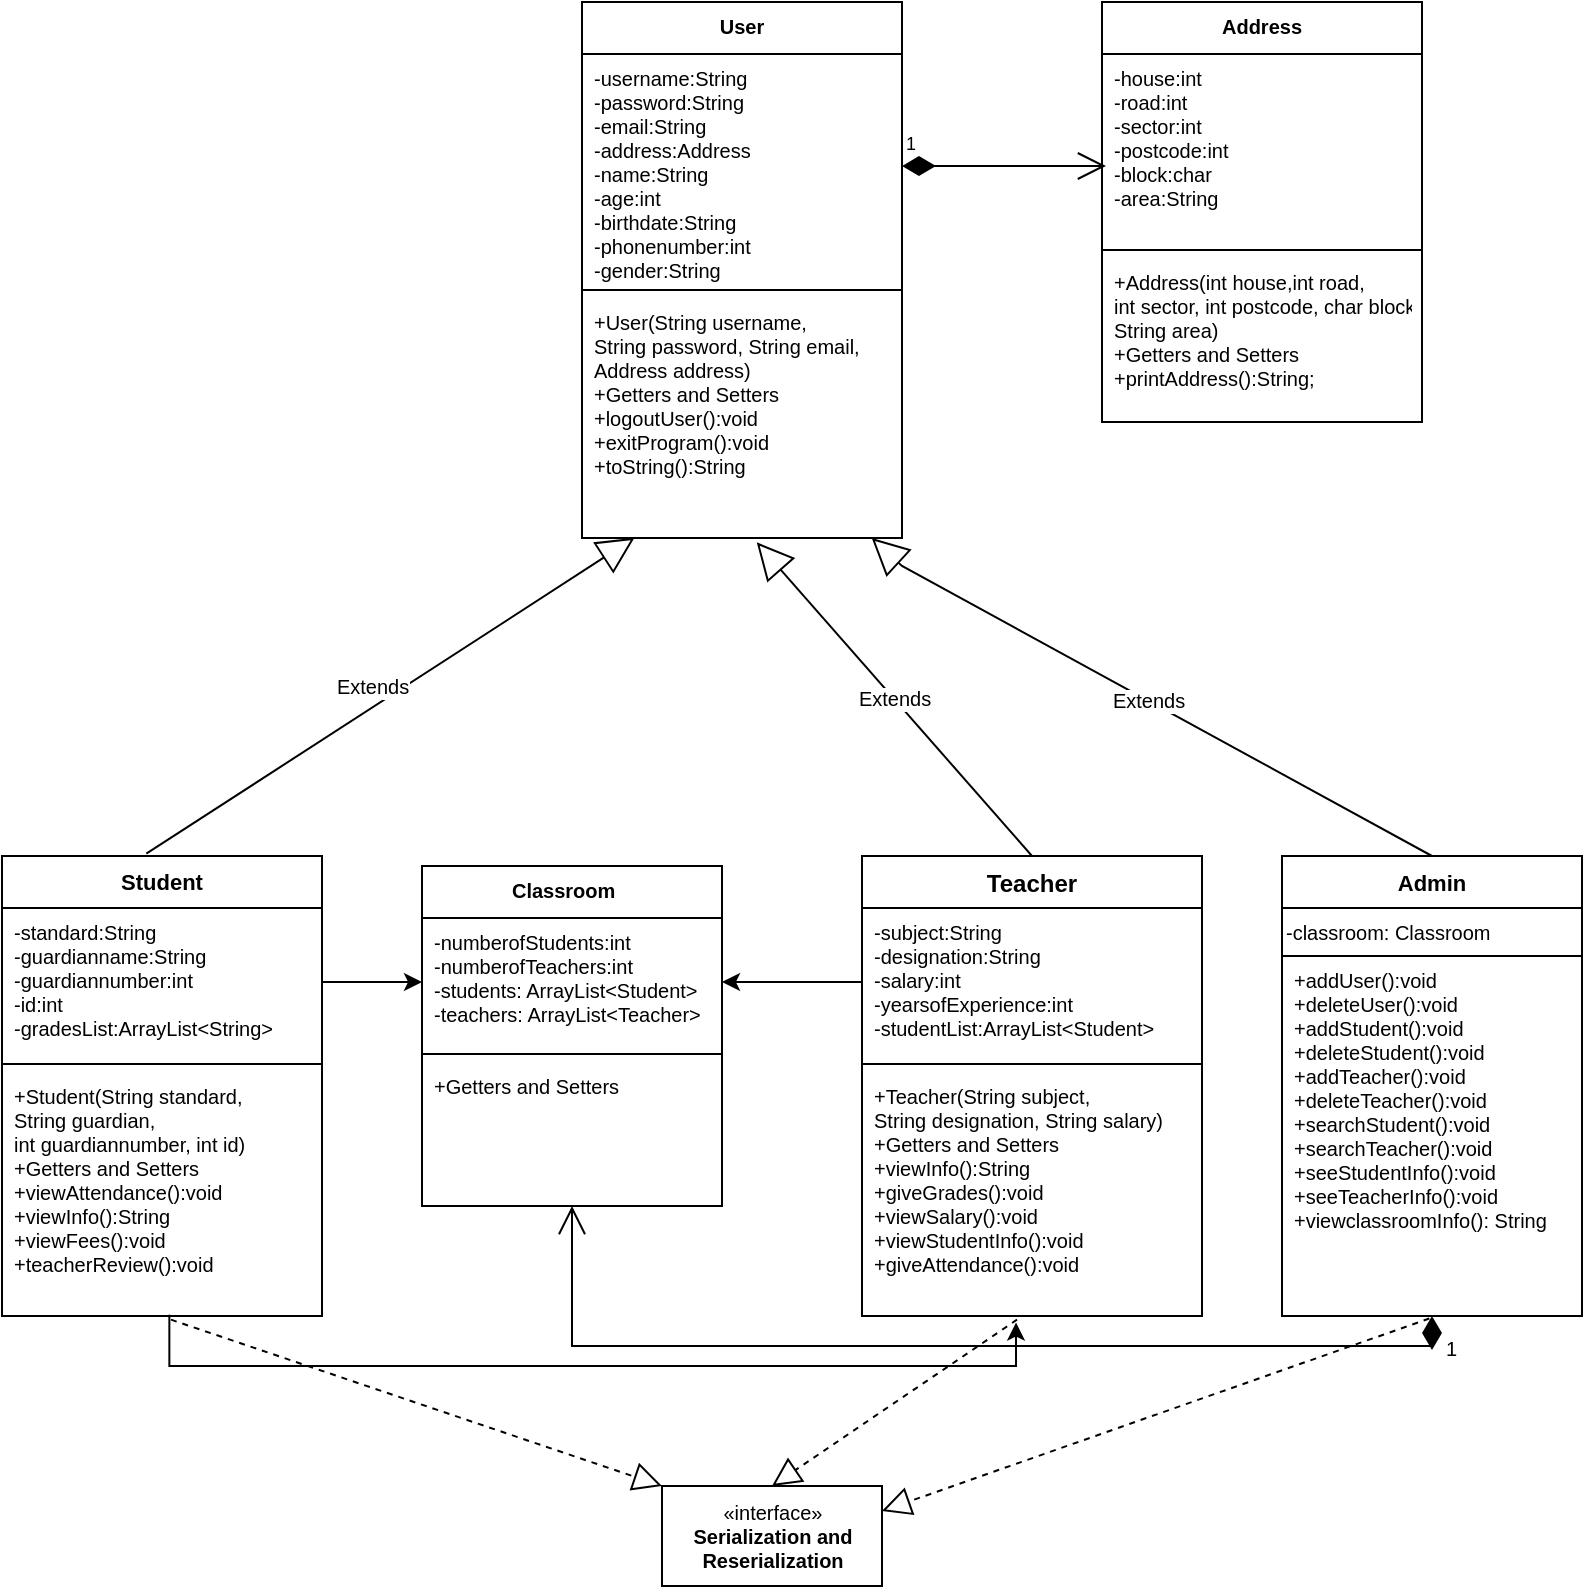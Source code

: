 <mxfile version="20.2.3" type="device"><diagram id="C5RBs43oDa-KdzZeNtuy" name="Page-1"><mxGraphModel dx="1225" dy="609" grid="1" gridSize="10" guides="1" tooltips="1" connect="1" arrows="1" fold="1" page="1" pageScale="1" pageWidth="827" pageHeight="1169" math="0" shadow="0"><root><mxCell id="WIyWlLk6GJQsqaUBKTNV-0"/><mxCell id="WIyWlLk6GJQsqaUBKTNV-1" parent="WIyWlLk6GJQsqaUBKTNV-0"/><mxCell id="zkfFHV4jXpPFQw0GAbJ--0" value="User" style="swimlane;fontStyle=1;align=center;verticalAlign=top;childLayout=stackLayout;horizontal=1;startSize=26;horizontalStack=0;resizeParent=1;resizeLast=0;collapsible=1;marginBottom=0;rounded=0;shadow=0;strokeWidth=1;fontSize=10;" parent="WIyWlLk6GJQsqaUBKTNV-1" vertex="1"><mxGeometry x="310" y="28" width="160" height="268" as="geometry"><mxRectangle x="230" y="140" width="160" height="26" as="alternateBounds"/></mxGeometry></mxCell><mxCell id="zkfFHV4jXpPFQw0GAbJ--1" value="-username:String&#10;-password:String&#10;-email:String&#10;-address:Address&#10;-name:String&#10;-age:int&#10;-birthdate:String&#10;-phonenumber:int&#10;-gender:String" style="text;align=left;verticalAlign=top;spacingLeft=4;spacingRight=4;overflow=hidden;rotatable=0;points=[[0,0.5],[1,0.5]];portConstraint=eastwest;fontSize=10;" parent="zkfFHV4jXpPFQw0GAbJ--0" vertex="1"><mxGeometry y="26" width="160" height="114" as="geometry"/></mxCell><mxCell id="zkfFHV4jXpPFQw0GAbJ--4" value="" style="line;html=1;strokeWidth=1;align=left;verticalAlign=middle;spacingTop=-1;spacingLeft=3;spacingRight=3;rotatable=0;labelPosition=right;points=[];portConstraint=eastwest;fontSize=10;" parent="zkfFHV4jXpPFQw0GAbJ--0" vertex="1"><mxGeometry y="140" width="160" height="8" as="geometry"/></mxCell><mxCell id="zkfFHV4jXpPFQw0GAbJ--5" value="+User(String username,&#10;String password, String email, &#10;Address address)&#10;+Getters and Setters&#10;+logoutUser():void&#10;+exitProgram():void&#10;+toString():String&#10;&#10;" style="text;align=left;verticalAlign=top;spacingLeft=4;spacingRight=4;overflow=hidden;rotatable=0;points=[[0,0.5],[1,0.5]];portConstraint=eastwest;fontSize=10;" parent="zkfFHV4jXpPFQw0GAbJ--0" vertex="1"><mxGeometry y="148" width="160" height="120" as="geometry"/></mxCell><mxCell id="zkfFHV4jXpPFQw0GAbJ--17" value="Address" style="swimlane;fontStyle=1;align=center;verticalAlign=top;childLayout=stackLayout;horizontal=1;startSize=26;horizontalStack=0;resizeParent=1;resizeLast=0;collapsible=1;marginBottom=0;rounded=0;shadow=0;strokeWidth=1;fontSize=10;" parent="WIyWlLk6GJQsqaUBKTNV-1" vertex="1"><mxGeometry x="570" y="28" width="160" height="210" as="geometry"><mxRectangle x="550" y="140" width="160" height="26" as="alternateBounds"/></mxGeometry></mxCell><mxCell id="zkfFHV4jXpPFQw0GAbJ--18" value="-house:int&#10;-road:int&#10;-sector:int&#10;-postcode:int&#10;-block:char&#10;-area:String&#10;" style="text;align=left;verticalAlign=top;spacingLeft=4;spacingRight=4;overflow=hidden;rotatable=0;points=[[0,0.5],[1,0.5]];portConstraint=eastwest;fontSize=10;" parent="zkfFHV4jXpPFQw0GAbJ--17" vertex="1"><mxGeometry y="26" width="160" height="94" as="geometry"/></mxCell><mxCell id="zkfFHV4jXpPFQw0GAbJ--23" value="" style="line;html=1;strokeWidth=1;align=left;verticalAlign=middle;spacingTop=-1;spacingLeft=3;spacingRight=3;rotatable=0;labelPosition=right;points=[];portConstraint=eastwest;fontSize=10;" parent="zkfFHV4jXpPFQw0GAbJ--17" vertex="1"><mxGeometry y="120" width="160" height="8" as="geometry"/></mxCell><mxCell id="zkfFHV4jXpPFQw0GAbJ--24" value="+Address(int house,int road, &#10;int sector, int postcode, char block,&#10;String area)&#10;+Getters and Setters&#10;+printAddress():String;" style="text;align=left;verticalAlign=top;spacingLeft=4;spacingRight=4;overflow=hidden;rotatable=0;points=[[0,0.5],[1,0.5]];portConstraint=eastwest;fontSize=10;" parent="zkfFHV4jXpPFQw0GAbJ--17" vertex="1"><mxGeometry y="128" width="160" height="82" as="geometry"/></mxCell><mxCell id="rIiee3ONesO9wszrKSv0-25" value="Student" style="swimlane;fontStyle=1;align=center;verticalAlign=top;childLayout=stackLayout;horizontal=1;startSize=26;horizontalStack=0;resizeParent=1;resizeParentMax=0;resizeLast=0;collapsible=1;marginBottom=0;fontSize=11;" parent="WIyWlLk6GJQsqaUBKTNV-1" vertex="1"><mxGeometry x="20" y="455" width="160" height="230" as="geometry"/></mxCell><mxCell id="rIiee3ONesO9wszrKSv0-26" value="-standard:String&#10;-guardianname:String&#10;-guardiannumber:int&#10;-id:int&#10;-gradesList:ArrayList&lt;String&gt;&#10;&#10;&#10;&#10;" style="text;strokeColor=none;fillColor=none;align=left;verticalAlign=top;spacingLeft=4;spacingRight=4;overflow=hidden;rotatable=0;points=[[0,0.5],[1,0.5]];portConstraint=eastwest;fontSize=10;" parent="rIiee3ONesO9wszrKSv0-25" vertex="1"><mxGeometry y="26" width="160" height="74" as="geometry"/></mxCell><mxCell id="rIiee3ONesO9wszrKSv0-27" value="" style="line;strokeWidth=1;fillColor=none;align=left;verticalAlign=middle;spacingTop=-1;spacingLeft=3;spacingRight=3;rotatable=0;labelPosition=right;points=[];portConstraint=eastwest;fontSize=10;" parent="rIiee3ONesO9wszrKSv0-25" vertex="1"><mxGeometry y="100" width="160" height="8" as="geometry"/></mxCell><mxCell id="rIiee3ONesO9wszrKSv0-28" value="+Student(String standard,&#10;String guardian,&#10;int guardiannumber, int id)&#10;+Getters and Setters&#10;+viewAttendance():void&#10;+viewInfo():String&#10;+viewFees():void&#10;+teacherReview():void&#10;&#10;&#10;" style="text;strokeColor=none;fillColor=none;align=left;verticalAlign=top;spacingLeft=4;spacingRight=4;overflow=hidden;rotatable=0;points=[[0,0.5],[1,0.5]];portConstraint=eastwest;fontSize=10;" parent="rIiee3ONesO9wszrKSv0-25" vertex="1"><mxGeometry y="108" width="160" height="122" as="geometry"/></mxCell><mxCell id="rIiee3ONesO9wszrKSv0-29" value="Teacher" style="swimlane;fontStyle=1;align=center;verticalAlign=top;childLayout=stackLayout;horizontal=1;startSize=26;horizontalStack=0;resizeParent=1;resizeParentMax=0;resizeLast=0;collapsible=1;marginBottom=0;fontSize=12;" parent="WIyWlLk6GJQsqaUBKTNV-1" vertex="1"><mxGeometry x="450" y="455" width="170" height="230" as="geometry"/></mxCell><mxCell id="rIiee3ONesO9wszrKSv0-30" value="-subject:String&#10;-designation:String&#10;-salary:int&#10;-yearsofExperience:int&#10;-studentList:ArrayList&lt;Student&gt;&#10;&#10;&#10;" style="text;strokeColor=none;fillColor=none;align=left;verticalAlign=top;spacingLeft=4;spacingRight=4;overflow=hidden;rotatable=0;points=[[0,0.5],[1,0.5]];portConstraint=eastwest;fontSize=10;" parent="rIiee3ONesO9wszrKSv0-29" vertex="1"><mxGeometry y="26" width="170" height="74" as="geometry"/></mxCell><mxCell id="rIiee3ONesO9wszrKSv0-31" value="" style="line;strokeWidth=1;fillColor=none;align=left;verticalAlign=middle;spacingTop=-1;spacingLeft=3;spacingRight=3;rotatable=0;labelPosition=right;points=[];portConstraint=eastwest;fontSize=10;" parent="rIiee3ONesO9wszrKSv0-29" vertex="1"><mxGeometry y="100" width="170" height="8" as="geometry"/></mxCell><mxCell id="rIiee3ONesO9wszrKSv0-32" value="+Teacher(String subject, &#10;String designation, String salary)&#10;+Getters and Setters&#10;+viewInfo():String&#10;+giveGrades():void&#10;+viewSalary():void&#10;+viewStudentInfo():void&#10;+giveAttendance():void&#10;&#10;" style="text;strokeColor=none;fillColor=none;align=left;verticalAlign=top;spacingLeft=4;spacingRight=4;overflow=hidden;rotatable=0;points=[[0,0.5],[1,0.5]];portConstraint=eastwest;fontSize=10;" parent="rIiee3ONesO9wszrKSv0-29" vertex="1"><mxGeometry y="108" width="170" height="122" as="geometry"/></mxCell><mxCell id="5aya1wIUuIiNgLW5MF35-1" value="&lt;font style=&quot;font-size: 10px;&quot;&gt;Extends&lt;/font&gt;" style="endArrow=block;endSize=16;endFill=0;html=1;rounded=0;fontSize=7;exitX=0.451;exitY=-0.005;exitDx=0;exitDy=0;exitPerimeter=0;entryX=0.164;entryY=0.999;entryDx=0;entryDy=0;entryPerimeter=0;" parent="WIyWlLk6GJQsqaUBKTNV-1" source="rIiee3ONesO9wszrKSv0-25" target="zkfFHV4jXpPFQw0GAbJ--5" edge="1"><mxGeometry x="-0.032" y="9" width="160" relative="1" as="geometry"><mxPoint x="100" y="270" as="sourcePoint"/><mxPoint x="280" y="300" as="targetPoint"/><mxPoint as="offset"/><Array as="points"/></mxGeometry></mxCell><mxCell id="5aya1wIUuIiNgLW5MF35-3" value="&lt;font style=&quot;font-size: 10px;&quot;&gt;Extends&lt;/font&gt;" style="endArrow=block;endSize=16;endFill=0;html=1;rounded=0;fontSize=7;exitX=0.5;exitY=0;exitDx=0;exitDy=0;" parent="WIyWlLk6GJQsqaUBKTNV-1" source="5aya1wIUuIiNgLW5MF35-9" target="zkfFHV4jXpPFQw0GAbJ--5" edge="1"><mxGeometry width="160" relative="1" as="geometry"><mxPoint x="548.32" y="337.41" as="sourcePoint"/><mxPoint x="340" y="230" as="targetPoint"/><Array as="points"><mxPoint x="470" y="310"/></Array></mxGeometry></mxCell><mxCell id="5aya1wIUuIiNgLW5MF35-7" value="1" style="endArrow=open;html=1;endSize=12;startArrow=diamondThin;startSize=14;startFill=1;edgeStyle=orthogonalEdgeStyle;align=left;verticalAlign=bottom;rounded=0;labelBackgroundColor=none;fontSize=9;" parent="WIyWlLk6GJQsqaUBKTNV-1" edge="1"><mxGeometry x="-1" y="3" relative="1" as="geometry"><mxPoint x="470" y="110" as="sourcePoint"/><mxPoint x="572" y="110" as="targetPoint"/></mxGeometry></mxCell><mxCell id="5aya1wIUuIiNgLW5MF35-9" value="Admin" style="swimlane;fontStyle=1;childLayout=stackLayout;horizontal=1;startSize=26;fillColor=none;horizontalStack=0;resizeParent=1;resizeParentMax=0;resizeLast=0;collapsible=1;marginBottom=0;labelBackgroundColor=default;fontSize=11;" parent="WIyWlLk6GJQsqaUBKTNV-1" vertex="1"><mxGeometry x="660" y="455" width="150" height="230" as="geometry"/></mxCell><mxCell id="x0xfxbByXNXwSOElD6XB-0" value="-classroom: Classroom" style="swimlane;fontStyle=0;align=left;verticalAlign=top;childLayout=stackLayout;horizontal=1;startSize=26;horizontalStack=0;resizeParent=1;resizeParentMax=0;resizeLast=0;collapsible=1;marginBottom=0;fontSize=10;" vertex="1" parent="5aya1wIUuIiNgLW5MF35-9"><mxGeometry y="26" width="150" height="24" as="geometry"/></mxCell><mxCell id="5aya1wIUuIiNgLW5MF35-10" value="+addUser():void&#10;+deleteUser():void&#10;+addStudent():void&#10;+deleteStudent():void&#10;+addTeacher():void&#10;+deleteTeacher():void&#10;+searchStudent():void&#10;+searchTeacher():void&#10;+seeStudentInfo():void&#10;+seeTeacherInfo():void&#10;+viewclassroomInfo(): String&#10;" style="text;strokeColor=none;fillColor=none;align=left;verticalAlign=top;spacingLeft=4;spacingRight=4;overflow=hidden;rotatable=0;points=[[0,0.5],[1,0.5]];portConstraint=eastwest;labelBackgroundColor=default;fontSize=10;" parent="5aya1wIUuIiNgLW5MF35-9" vertex="1"><mxGeometry y="50" width="150" height="180" as="geometry"/></mxCell><mxCell id="W_ykfyFfDdtYFa2SwClq-4" value="Classroom   " style="swimlane;fontStyle=1;align=center;verticalAlign=top;childLayout=stackLayout;horizontal=1;startSize=26;horizontalStack=0;resizeParent=1;resizeParentMax=0;resizeLast=0;collapsible=1;marginBottom=0;fontSize=10;" parent="WIyWlLk6GJQsqaUBKTNV-1" vertex="1"><mxGeometry x="230" y="460" width="150" height="170" as="geometry"/></mxCell><mxCell id="W_ykfyFfDdtYFa2SwClq-5" value="-numberofStudents:int&#10;-numberofTeachers:int&#10;-students: ArrayList&lt;Student&gt;&#10;-teachers: ArrayList&lt;Teacher&gt;&#10;&#10;" style="text;strokeColor=none;fillColor=none;align=left;verticalAlign=top;spacingLeft=4;spacingRight=4;overflow=hidden;rotatable=0;points=[[0,0.5],[1,0.5]];portConstraint=eastwest;fontSize=10;" parent="W_ykfyFfDdtYFa2SwClq-4" vertex="1"><mxGeometry y="26" width="150" height="64" as="geometry"/></mxCell><mxCell id="W_ykfyFfDdtYFa2SwClq-6" value="" style="line;strokeWidth=1;fillColor=none;align=left;verticalAlign=middle;spacingTop=-1;spacingLeft=3;spacingRight=3;rotatable=0;labelPosition=right;points=[];portConstraint=eastwest;" parent="W_ykfyFfDdtYFa2SwClq-4" vertex="1"><mxGeometry y="90" width="150" height="8" as="geometry"/></mxCell><mxCell id="W_ykfyFfDdtYFa2SwClq-7" value="+Getters and Setters&#10;" style="text;strokeColor=none;fillColor=none;align=left;verticalAlign=top;spacingLeft=4;spacingRight=4;overflow=hidden;rotatable=0;points=[[0,0.5],[1,0.5]];portConstraint=eastwest;fontSize=10;" parent="W_ykfyFfDdtYFa2SwClq-4" vertex="1"><mxGeometry y="98" width="150" height="72" as="geometry"/></mxCell><mxCell id="ss3O9lqfCaptW5nNUHey-3" value="Extends" style="endArrow=block;endSize=16;endFill=0;html=1;rounded=0;fontSize=10;exitX=0.5;exitY=0;exitDx=0;exitDy=0;entryX=0.546;entryY=1.018;entryDx=0;entryDy=0;entryPerimeter=0;" parent="WIyWlLk6GJQsqaUBKTNV-1" source="rIiee3ONesO9wszrKSv0-29" target="zkfFHV4jXpPFQw0GAbJ--5" edge="1"><mxGeometry width="160" relative="1" as="geometry"><mxPoint x="280" y="400" as="sourcePoint"/><mxPoint x="440" y="400" as="targetPoint"/></mxGeometry></mxCell><mxCell id="ss3O9lqfCaptW5nNUHey-12" style="edgeStyle=orthogonalEdgeStyle;rounded=0;orthogonalLoop=1;jettySize=auto;html=1;exitX=1;exitY=0.5;exitDx=0;exitDy=0;entryX=0;entryY=0.5;entryDx=0;entryDy=0;fontSize=10;" parent="WIyWlLk6GJQsqaUBKTNV-1" source="rIiee3ONesO9wszrKSv0-26" target="W_ykfyFfDdtYFa2SwClq-5" edge="1"><mxGeometry relative="1" as="geometry"/></mxCell><mxCell id="ss3O9lqfCaptW5nNUHey-13" style="edgeStyle=orthogonalEdgeStyle;rounded=0;orthogonalLoop=1;jettySize=auto;html=1;exitX=0;exitY=0.5;exitDx=0;exitDy=0;entryX=1;entryY=0.5;entryDx=0;entryDy=0;fontSize=10;" parent="WIyWlLk6GJQsqaUBKTNV-1" source="rIiee3ONesO9wszrKSv0-30" target="W_ykfyFfDdtYFa2SwClq-5" edge="1"><mxGeometry relative="1" as="geometry"/></mxCell><mxCell id="ss3O9lqfCaptW5nNUHey-15" value="1" style="endArrow=open;html=1;endSize=12;startArrow=diamondThin;startSize=14;startFill=1;align=left;verticalAlign=bottom;rounded=0;fontSize=10;edgeStyle=elbowEdgeStyle;" parent="WIyWlLk6GJQsqaUBKTNV-1" source="5aya1wIUuIiNgLW5MF35-10" target="W_ykfyFfDdtYFa2SwClq-7" edge="1"><mxGeometry x="-0.942" y="11" relative="1" as="geometry"><mxPoint x="650" y="730" as="sourcePoint"/><mxPoint x="450" y="740" as="targetPoint"/><Array as="points"><mxPoint x="580" y="700"/><mxPoint x="430" y="690"/></Array><mxPoint x="5" y="-1" as="offset"/></mxGeometry></mxCell><mxCell id="ss3O9lqfCaptW5nNUHey-19" style="edgeStyle=elbowEdgeStyle;rounded=0;orthogonalLoop=1;jettySize=auto;html=1;fontSize=10;entryX=0.453;entryY=1.027;entryDx=0;entryDy=0;entryPerimeter=0;exitX=0.523;exitY=0.995;exitDx=0;exitDy=0;exitPerimeter=0;" parent="WIyWlLk6GJQsqaUBKTNV-1" source="rIiee3ONesO9wszrKSv0-28" target="rIiee3ONesO9wszrKSv0-32" edge="1"><mxGeometry relative="1" as="geometry"><mxPoint x="260" y="780" as="targetPoint"/><mxPoint x="120" y="700" as="sourcePoint"/><Array as="points"><mxPoint x="500" y="710"/><mxPoint x="210" y="700"/><mxPoint x="220" y="760"/></Array></mxGeometry></mxCell><mxCell id="x0xfxbByXNXwSOElD6XB-5" value="" style="endArrow=block;dashed=1;endFill=0;endSize=12;html=1;rounded=0;fontSize=10;exitX=0.528;exitY=1.015;exitDx=0;exitDy=0;exitPerimeter=0;entryX=0;entryY=0;entryDx=0;entryDy=0;" edge="1" parent="WIyWlLk6GJQsqaUBKTNV-1" source="rIiee3ONesO9wszrKSv0-28" target="x0xfxbByXNXwSOElD6XB-8"><mxGeometry width="160" relative="1" as="geometry"><mxPoint x="150" y="770" as="sourcePoint"/><mxPoint x="330" y="790" as="targetPoint"/></mxGeometry></mxCell><mxCell id="x0xfxbByXNXwSOElD6XB-6" value="" style="endArrow=block;dashed=1;endFill=0;endSize=12;html=1;rounded=0;fontSize=10;exitX=0.491;exitY=1.007;exitDx=0;exitDy=0;exitPerimeter=0;entryX=1;entryY=0.25;entryDx=0;entryDy=0;" edge="1" parent="WIyWlLk6GJQsqaUBKTNV-1" source="5aya1wIUuIiNgLW5MF35-10" target="x0xfxbByXNXwSOElD6XB-8"><mxGeometry width="160" relative="1" as="geometry"><mxPoint x="170" y="850" as="sourcePoint"/><mxPoint x="470" y="780" as="targetPoint"/></mxGeometry></mxCell><mxCell id="x0xfxbByXNXwSOElD6XB-7" value="" style="endArrow=block;dashed=1;endFill=0;endSize=12;html=1;rounded=0;fontSize=10;exitX=0.456;exitY=1.015;exitDx=0;exitDy=0;exitPerimeter=0;entryX=0.5;entryY=0;entryDx=0;entryDy=0;" edge="1" parent="WIyWlLk6GJQsqaUBKTNV-1" source="rIiee3ONesO9wszrKSv0-32" target="x0xfxbByXNXwSOElD6XB-8"><mxGeometry width="160" relative="1" as="geometry"><mxPoint x="400" y="830" as="sourcePoint"/><mxPoint x="410" y="760" as="targetPoint"/></mxGeometry></mxCell><mxCell id="x0xfxbByXNXwSOElD6XB-8" value="«interface»&lt;br&gt;&lt;b&gt;Serialization and &lt;br&gt;Reserialization&lt;/b&gt;" style="html=1;fontSize=10;" vertex="1" parent="WIyWlLk6GJQsqaUBKTNV-1"><mxGeometry x="350" y="770" width="110" height="50" as="geometry"/></mxCell></root></mxGraphModel></diagram></mxfile>